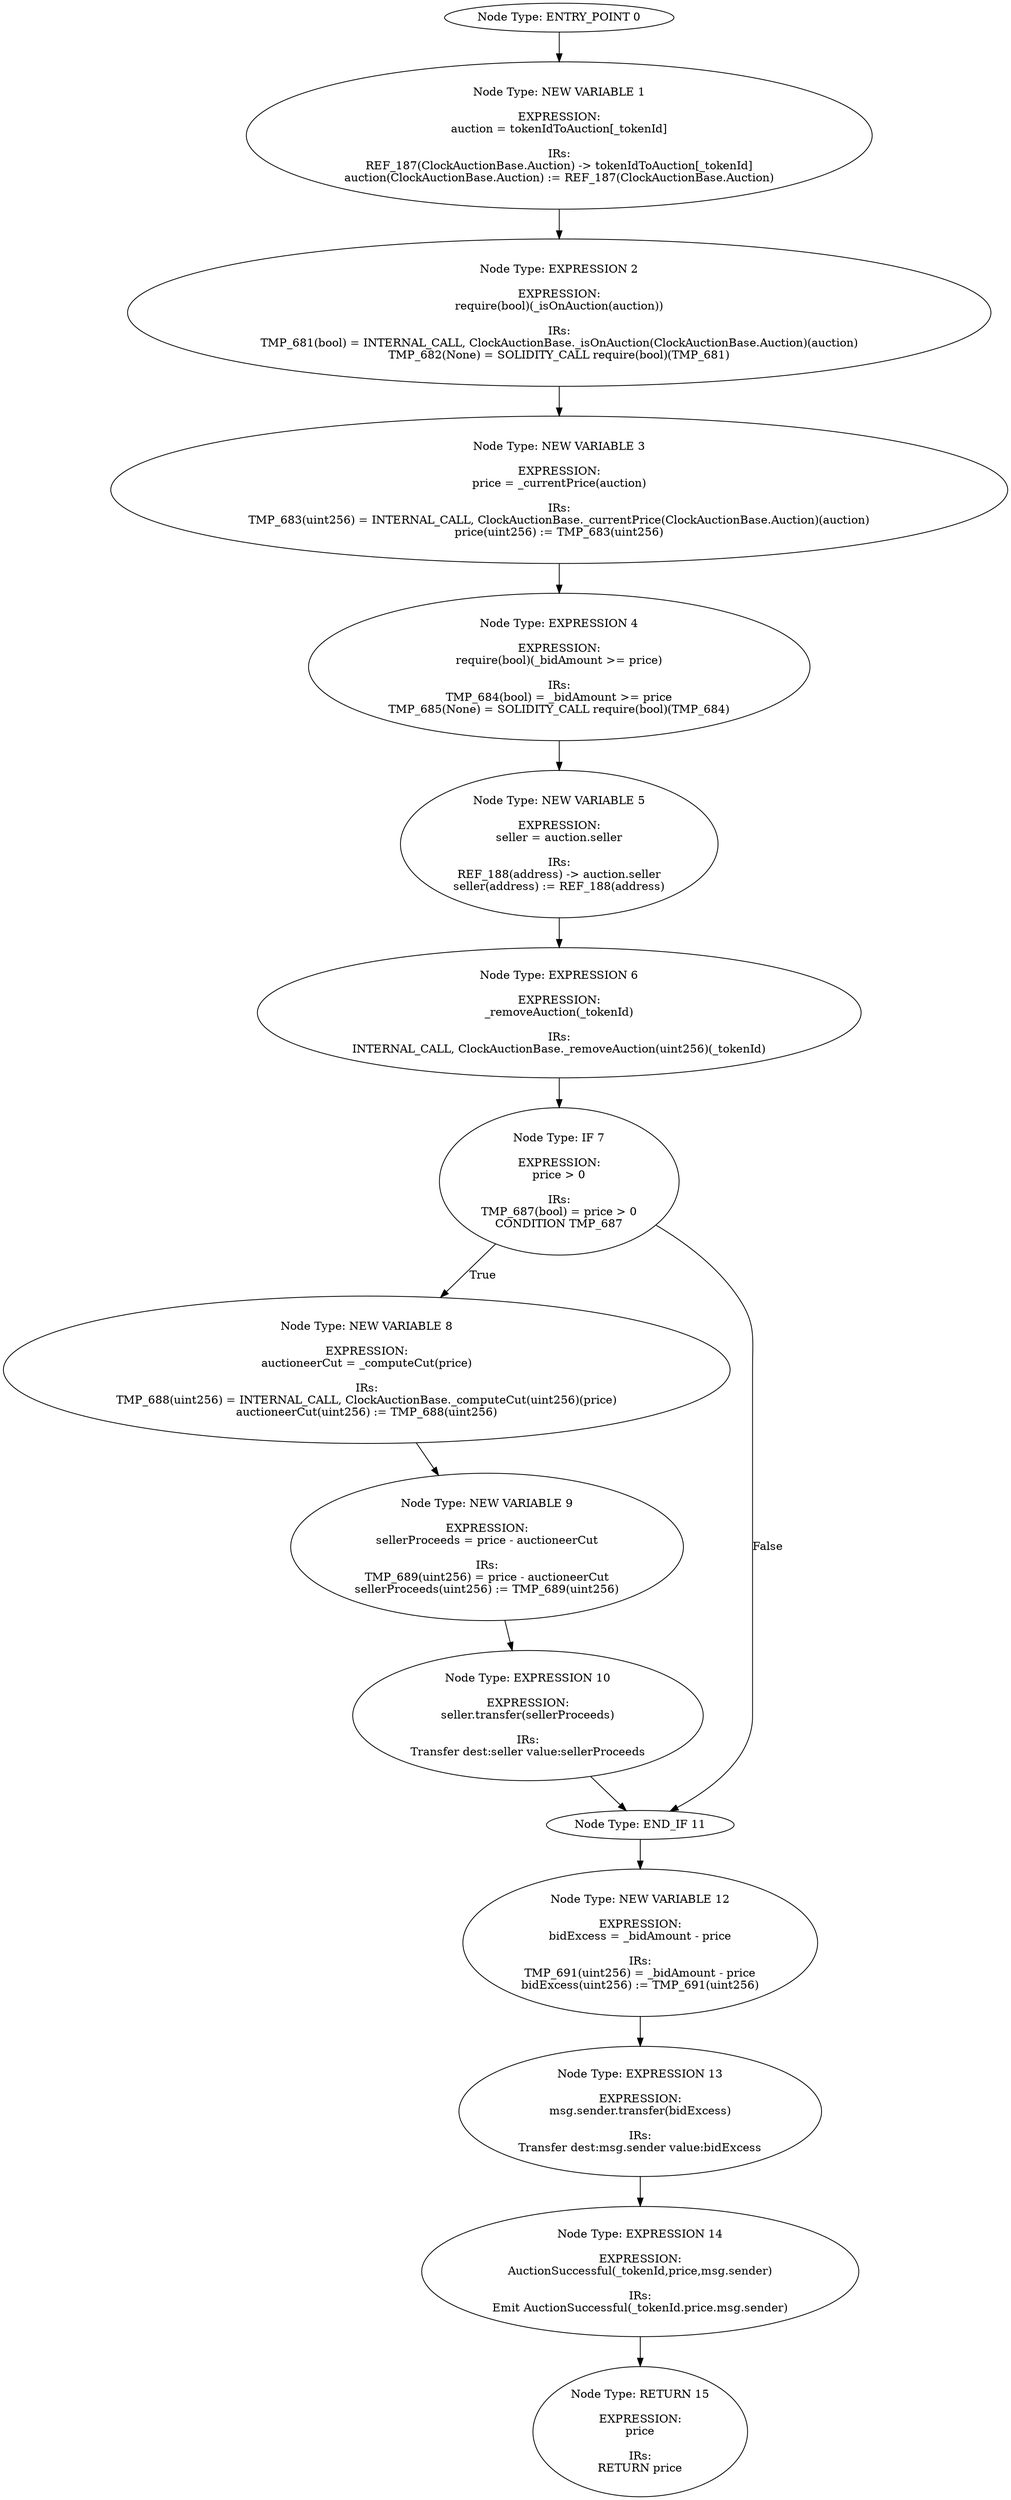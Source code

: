digraph{
0[label="Node Type: ENTRY_POINT 0
"];
0->1;
1[label="Node Type: NEW VARIABLE 1

EXPRESSION:
auction = tokenIdToAuction[_tokenId]

IRs:
REF_187(ClockAuctionBase.Auction) -> tokenIdToAuction[_tokenId]
auction(ClockAuctionBase.Auction) := REF_187(ClockAuctionBase.Auction)"];
1->2;
2[label="Node Type: EXPRESSION 2

EXPRESSION:
require(bool)(_isOnAuction(auction))

IRs:
TMP_681(bool) = INTERNAL_CALL, ClockAuctionBase._isOnAuction(ClockAuctionBase.Auction)(auction)
TMP_682(None) = SOLIDITY_CALL require(bool)(TMP_681)"];
2->3;
3[label="Node Type: NEW VARIABLE 3

EXPRESSION:
price = _currentPrice(auction)

IRs:
TMP_683(uint256) = INTERNAL_CALL, ClockAuctionBase._currentPrice(ClockAuctionBase.Auction)(auction)
price(uint256) := TMP_683(uint256)"];
3->4;
4[label="Node Type: EXPRESSION 4

EXPRESSION:
require(bool)(_bidAmount >= price)

IRs:
TMP_684(bool) = _bidAmount >= price
TMP_685(None) = SOLIDITY_CALL require(bool)(TMP_684)"];
4->5;
5[label="Node Type: NEW VARIABLE 5

EXPRESSION:
seller = auction.seller

IRs:
REF_188(address) -> auction.seller
seller(address) := REF_188(address)"];
5->6;
6[label="Node Type: EXPRESSION 6

EXPRESSION:
_removeAuction(_tokenId)

IRs:
INTERNAL_CALL, ClockAuctionBase._removeAuction(uint256)(_tokenId)"];
6->7;
7[label="Node Type: IF 7

EXPRESSION:
price > 0

IRs:
TMP_687(bool) = price > 0
CONDITION TMP_687"];
7->8[label="True"];
7->11[label="False"];
8[label="Node Type: NEW VARIABLE 8

EXPRESSION:
auctioneerCut = _computeCut(price)

IRs:
TMP_688(uint256) = INTERNAL_CALL, ClockAuctionBase._computeCut(uint256)(price)
auctioneerCut(uint256) := TMP_688(uint256)"];
8->9;
9[label="Node Type: NEW VARIABLE 9

EXPRESSION:
sellerProceeds = price - auctioneerCut

IRs:
TMP_689(uint256) = price - auctioneerCut
sellerProceeds(uint256) := TMP_689(uint256)"];
9->10;
10[label="Node Type: EXPRESSION 10

EXPRESSION:
seller.transfer(sellerProceeds)

IRs:
Transfer dest:seller value:sellerProceeds"];
10->11;
11[label="Node Type: END_IF 11
"];
11->12;
12[label="Node Type: NEW VARIABLE 12

EXPRESSION:
bidExcess = _bidAmount - price

IRs:
TMP_691(uint256) = _bidAmount - price
bidExcess(uint256) := TMP_691(uint256)"];
12->13;
13[label="Node Type: EXPRESSION 13

EXPRESSION:
msg.sender.transfer(bidExcess)

IRs:
Transfer dest:msg.sender value:bidExcess"];
13->14;
14[label="Node Type: EXPRESSION 14

EXPRESSION:
AuctionSuccessful(_tokenId,price,msg.sender)

IRs:
Emit AuctionSuccessful(_tokenId.price.msg.sender)"];
14->15;
15[label="Node Type: RETURN 15

EXPRESSION:
price

IRs:
RETURN price"];
}
